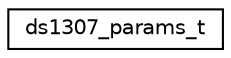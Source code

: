 digraph "Graphical Class Hierarchy"
{
 // LATEX_PDF_SIZE
  edge [fontname="Helvetica",fontsize="10",labelfontname="Helvetica",labelfontsize="10"];
  node [fontname="Helvetica",fontsize="10",shape=record];
  rankdir="LR";
  Node0 [label="ds1307_params_t",height=0.2,width=0.4,color="black", fillcolor="white", style="filled",URL="$structds1307__params__t.html",tooltip="Set of configuration parameters for DS1307 devices."];
}
